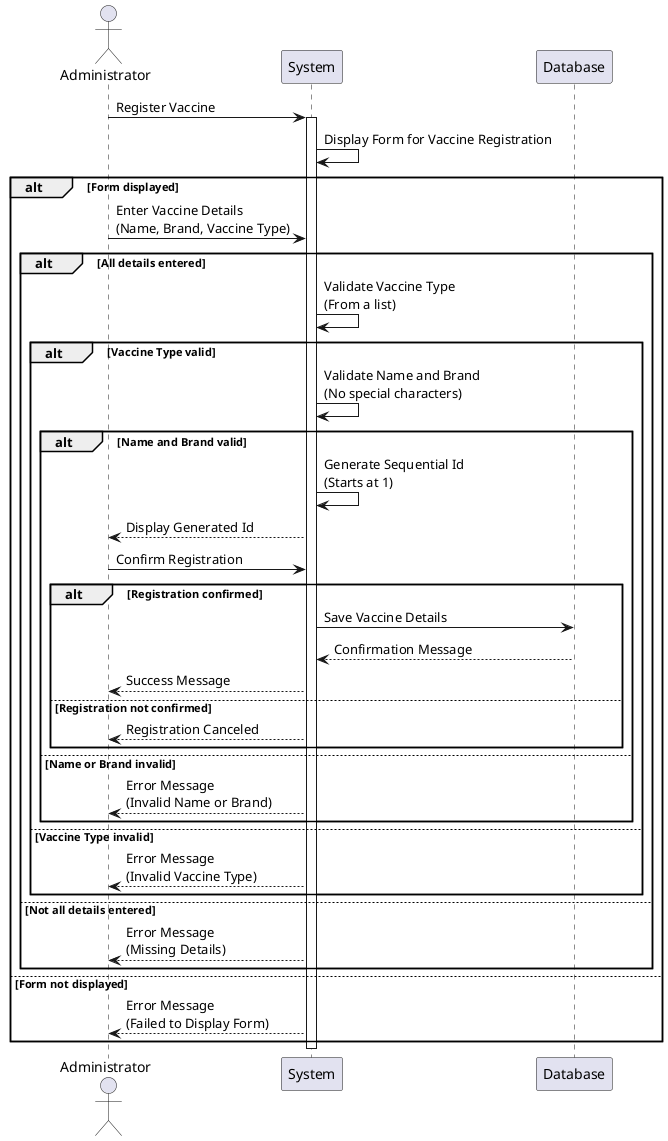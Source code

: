 @startuml
actor Administrator as Admin

Admin -> System: Register Vaccine
activate System

System -> System: Display Form for Vaccine Registration
alt Form displayed
    Admin -> System: Enter Vaccine Details\n(Name, Brand, Vaccine Type)
    alt All details entered
        System -> System: Validate Vaccine Type\n(From a list)
        alt Vaccine Type valid
            System -> System: Validate Name and Brand\n(No special characters)
            alt Name and Brand valid
                System -> System: Generate Sequential Id\n(Starts at 1)
                System --> Admin: Display Generated Id
                Admin -> System: Confirm Registration
                alt Registration confirmed
                    System -> Database: Save Vaccine Details
                    Database --> System: Confirmation Message
                    System --> Admin: Success Message
                else Registration not confirmed
                    System --> Admin: Registration Canceled
                end
            else Name or Brand invalid
                System --> Admin: Error Message\n(Invalid Name or Brand)
            end
        else Vaccine Type invalid
            System --> Admin: Error Message\n(Invalid Vaccine Type)
        end
    else Not all details entered
        System --> Admin: Error Message\n(Missing Details)
    end
else Form not displayed
    System --> Admin: Error Message\n(Failed to Display Form)
end

deactivate System
@enduml
